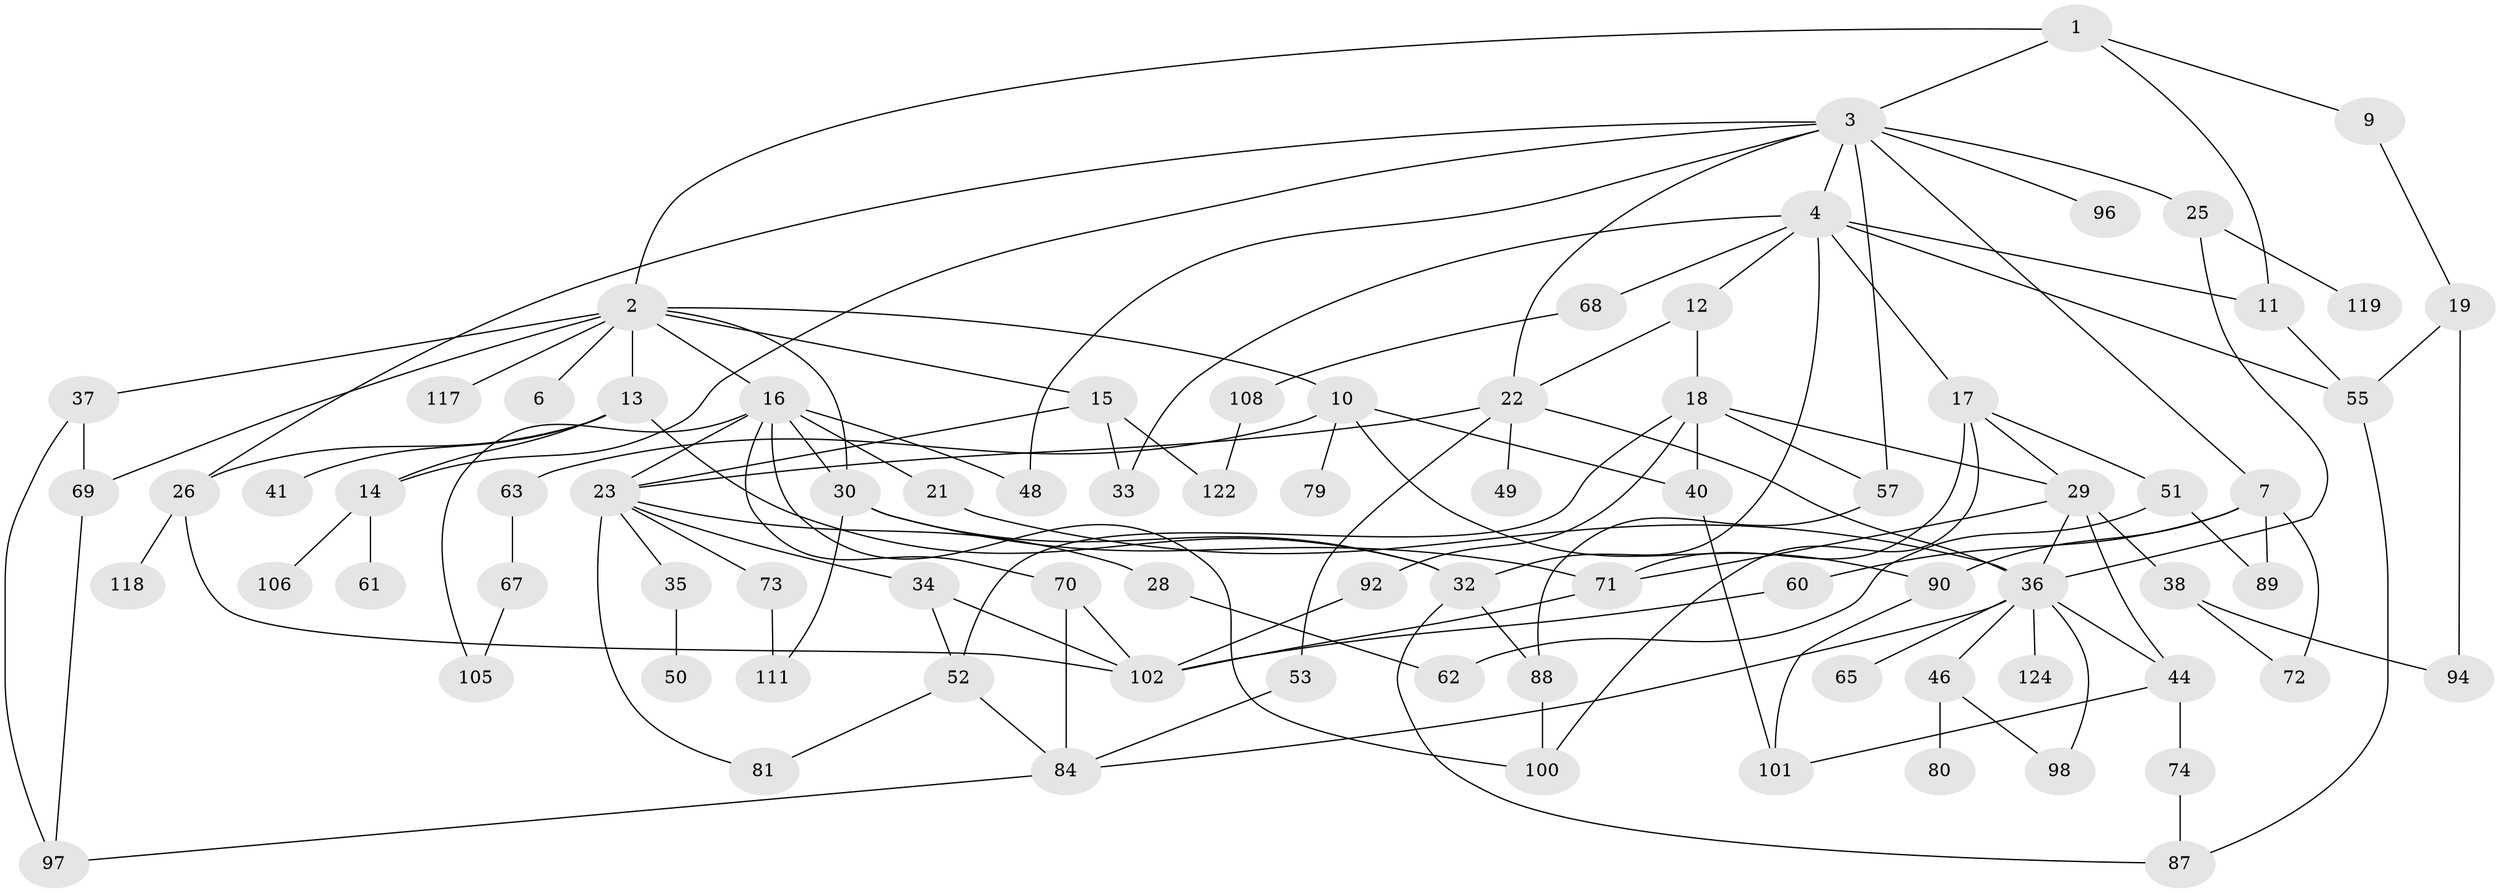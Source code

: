 // Generated by graph-tools (version 1.1) at 2025/23/03/03/25 07:23:34]
// undirected, 82 vertices, 132 edges
graph export_dot {
graph [start="1"]
  node [color=gray90,style=filled];
  1 [super="+99"];
  2 [super="+5"];
  3 [super="+27"];
  4 [super="+8"];
  6;
  7 [super="+47"];
  9;
  10 [super="+107"];
  11 [super="+78"];
  12;
  13 [super="+77"];
  14 [super="+31"];
  15 [super="+113"];
  16 [super="+54"];
  17 [super="+82"];
  18 [super="+20"];
  19 [super="+115"];
  21;
  22 [super="+24"];
  23 [super="+66"];
  25 [super="+75"];
  26 [super="+123"];
  28;
  29 [super="+42"];
  30 [super="+43"];
  32 [super="+45"];
  33 [super="+93"];
  34 [super="+83"];
  35 [super="+39"];
  36 [super="+58"];
  37 [super="+91"];
  38;
  40 [super="+86"];
  41;
  44 [super="+59"];
  46 [super="+56"];
  48;
  49;
  50;
  51;
  52 [super="+76"];
  53;
  55 [super="+109"];
  57 [super="+64"];
  60 [super="+104"];
  61;
  62;
  63;
  65 [super="+121"];
  67;
  68;
  69;
  70 [super="+103"];
  71 [super="+85"];
  72 [super="+114"];
  73;
  74 [super="+95"];
  79;
  80;
  81;
  84 [super="+120"];
  87;
  88 [super="+110"];
  89;
  90;
  92 [super="+112"];
  94;
  96;
  97 [super="+116"];
  98;
  100;
  101;
  102 [super="+125"];
  105;
  106;
  108;
  111;
  117;
  118;
  119;
  122;
  124;
  1 -- 2;
  1 -- 3;
  1 -- 9;
  1 -- 11;
  2 -- 13;
  2 -- 69;
  2 -- 37;
  2 -- 6;
  2 -- 10;
  2 -- 15;
  2 -- 16;
  2 -- 117;
  2 -- 30;
  3 -- 4;
  3 -- 7;
  3 -- 14;
  3 -- 25;
  3 -- 48;
  3 -- 96;
  3 -- 22;
  3 -- 57;
  3 -- 26;
  4 -- 12;
  4 -- 17;
  4 -- 33 [weight=2];
  4 -- 11;
  4 -- 32;
  4 -- 55;
  4 -- 68;
  7 -- 60;
  7 -- 90;
  7 -- 89;
  7 -- 72;
  9 -- 19;
  10 -- 63;
  10 -- 79;
  10 -- 40;
  10 -- 90;
  11 -- 55;
  12 -- 18;
  12 -- 22;
  13 -- 26;
  13 -- 32;
  13 -- 41;
  13 -- 14;
  14 -- 106;
  14 -- 61;
  15 -- 33;
  15 -- 122;
  15 -- 23;
  16 -- 21;
  16 -- 105;
  16 -- 23;
  16 -- 48;
  16 -- 100;
  16 -- 70;
  16 -- 30;
  17 -- 51;
  17 -- 71;
  17 -- 100;
  17 -- 29;
  18 -- 40;
  18 -- 57;
  18 -- 92;
  18 -- 29;
  18 -- 52;
  19 -- 55;
  19 -- 94;
  21 -- 36;
  22 -- 23;
  22 -- 49;
  22 -- 36;
  22 -- 53;
  23 -- 28;
  23 -- 34;
  23 -- 35;
  23 -- 73;
  23 -- 81;
  25 -- 36;
  25 -- 119;
  26 -- 118;
  26 -- 102;
  28 -- 62;
  29 -- 38;
  29 -- 44;
  29 -- 36;
  29 -- 71;
  30 -- 111;
  30 -- 32;
  30 -- 71;
  32 -- 87;
  32 -- 88;
  34 -- 52;
  34 -- 102;
  35 -- 50;
  36 -- 46;
  36 -- 124;
  36 -- 98;
  36 -- 65;
  36 -- 44;
  36 -- 84;
  37 -- 69;
  37 -- 97;
  38 -- 72;
  38 -- 94;
  40 -- 101;
  44 -- 101;
  44 -- 74;
  46 -- 98;
  46 -- 80;
  51 -- 62;
  51 -- 89;
  52 -- 84;
  52 -- 81;
  53 -- 84;
  55 -- 87;
  57 -- 88;
  60 -- 102;
  63 -- 67;
  67 -- 105;
  68 -- 108;
  69 -- 97;
  70 -- 102;
  70 -- 84;
  71 -- 102;
  73 -- 111;
  74 -- 87;
  84 -- 97;
  88 -- 100;
  90 -- 101;
  92 -- 102;
  108 -- 122;
}
